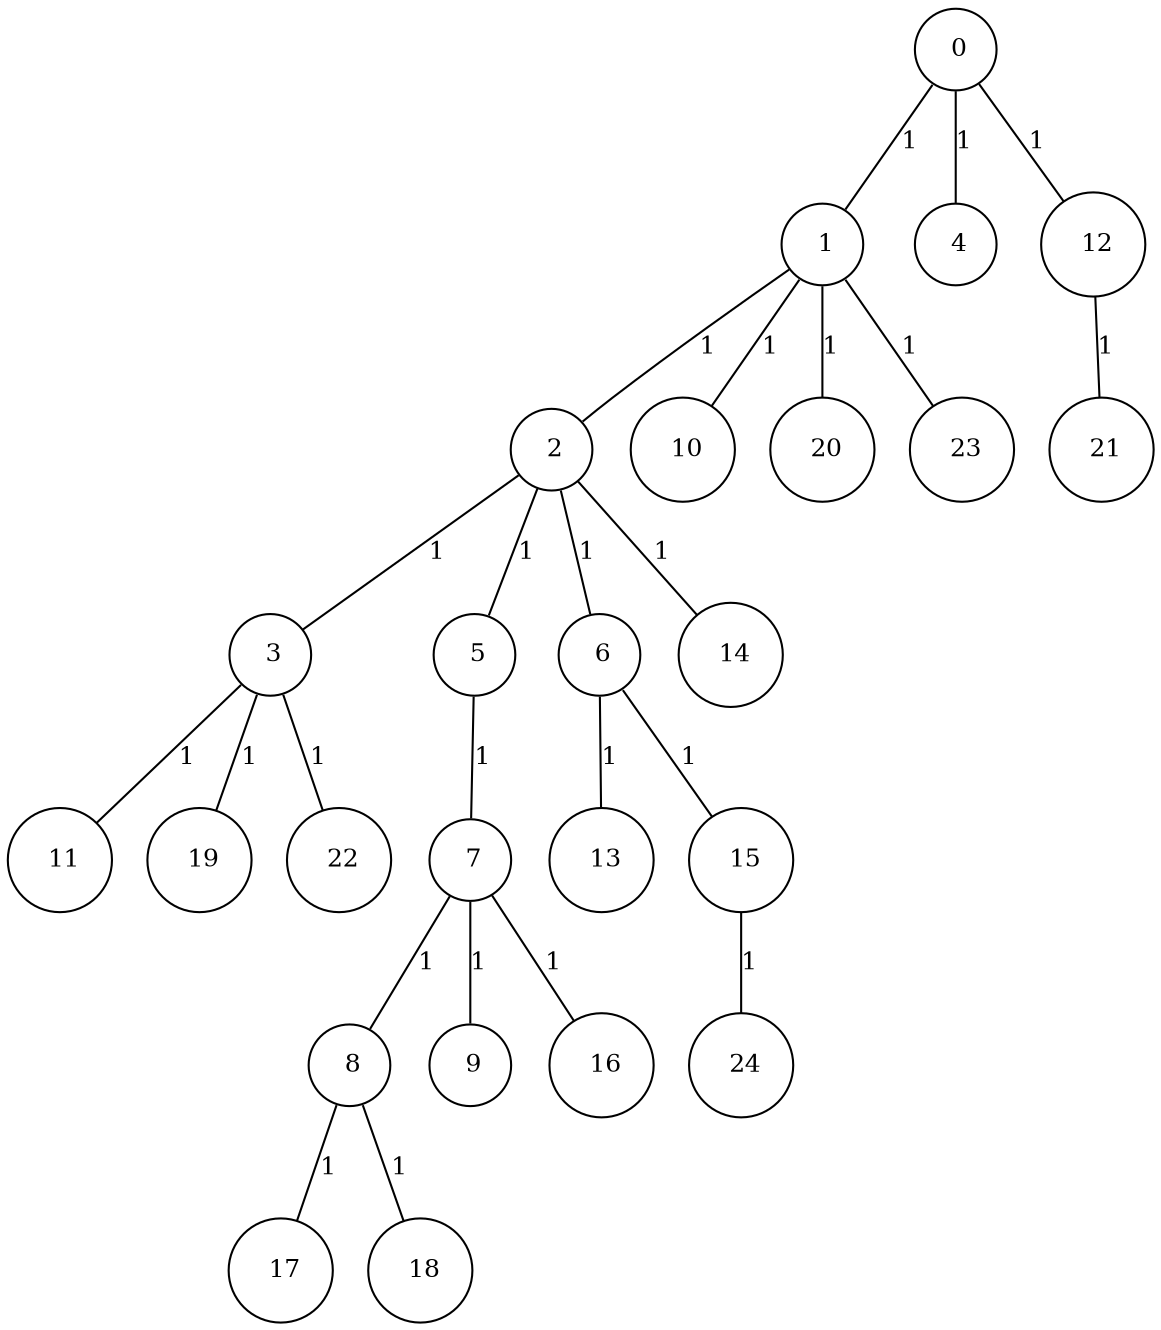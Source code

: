 graph G {
size="8.5,11;"
ratio = "expand;"
fixedsize="true;"
overlap="scale;"
node[shape=circle,width=.12,hight=.12,fontsize=12]
edge[fontsize=12]

0[label=" 0" color=black, pos="0.50340475,2.6608599!"];
1[label=" 1" color=black, pos="1.6474568,1.3489272!"];
2[label=" 2" color=black, pos="0.69923051,2.5724216!"];
3[label=" 3" color=black, pos="0.30808541,2.432984!"];
4[label=" 4" color=black, pos="1.5624626,0.27457958!"];
5[label=" 5" color=black, pos="1.6898167,1.4301769!"];
6[label=" 6" color=black, pos="0.86730239,0.81033145!"];
7[label=" 7" color=black, pos="0.92270466,0.22296233!"];
8[label=" 8" color=black, pos="1.1449763,1.9041228!"];
9[label=" 9" color=black, pos="0.89055923,1.6748888!"];
10[label=" 10" color=black, pos="2.2962141,1.3690538!"];
11[label=" 11" color=black, pos="2.8937444,1.0797938!"];
12[label=" 12" color=black, pos="1.2500316,2.3650398!"];
13[label=" 13" color=black, pos="2.6225004,1.8376677!"];
14[label=" 14" color=black, pos="1.6312138,2.4188499!"];
15[label=" 15" color=black, pos="0.14095951,1.9800279!"];
16[label=" 16" color=black, pos="2.5256344,2.0783689!"];
17[label=" 17" color=black, pos="1.1372007,1.0059834!"];
18[label=" 18" color=black, pos="0.00056821806,0.037714382!"];
19[label=" 19" color=black, pos="1.177075,2.3505196!"];
20[label=" 20" color=black, pos="0.47188153,0.36695503!"];
21[label=" 21" color=black, pos="0.51077617,1.5841846!"];
22[label=" 22" color=black, pos="1.8526218,1.6959084!"];
23[label=" 23" color=black, pos="0.64484675,2.2795172!"];
24[label=" 24" color=black, pos="2.560087,0.58667482!"];
0--1[label="1"]
0--4[label="1"]
0--12[label="1"]
1--2[label="1"]
1--10[label="1"]
1--20[label="1"]
1--23[label="1"]
2--3[label="1"]
2--5[label="1"]
2--6[label="1"]
2--14[label="1"]
3--11[label="1"]
3--19[label="1"]
3--22[label="1"]
5--7[label="1"]
6--13[label="1"]
6--15[label="1"]
7--8[label="1"]
7--9[label="1"]
7--16[label="1"]
8--17[label="1"]
8--18[label="1"]
12--21[label="1"]
15--24[label="1"]

}
